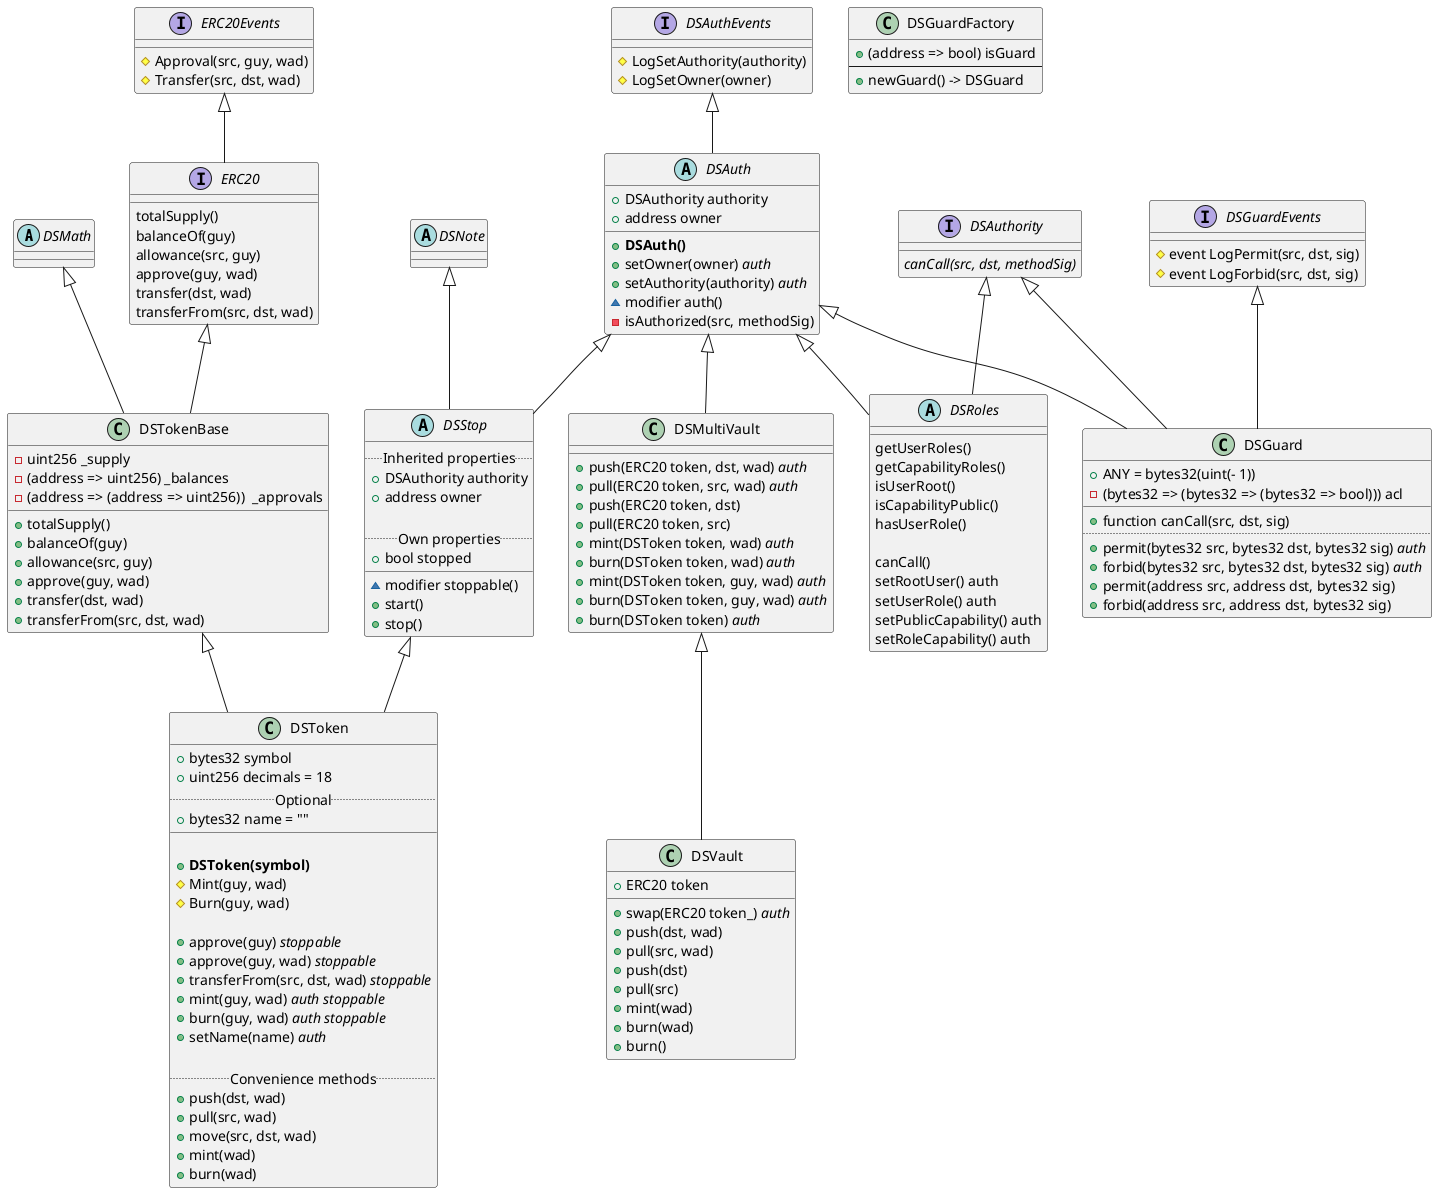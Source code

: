 @startuml

!define DAPPSYS
'!define SHOW_PACKAGES

!ifdef SHOW_PACKAGES
    package ds/math.sol {
        abstract class DSMath {
            - add(x, y)
            - sub(x, y)
            - mul(x, y)
            - min(x, y)
            - max(x, y)
            - imin(x, y)
            - imax(x, y)
            - wmul(x, y)
            - rmul(x, y)
            - wdiv(x, y)
            - rdiv(x, y)
            - rpow(x, n)
        }
    }

    package ds/note.sol {
        abstract class DSNote {
            # LogNote(sig, guy, foo, bar, wad, fax)
            ~ modifier note()
        }
    }

    package ds/auth.sol {
        interface DSAuthority
        interface DSAuthEvents
        abstract class DSAuth
    }

    package ds/guard.sol {
        interface DSGuardEvents
        class DSGuard
        class DSGuardFactory
    }

    package ds/roles.sol {
        abstract class DSRoles
    }

    package ds/stop.sol {
        abstract class DSStop
    }

    package ds/erc20.sol {
        interface ERC20Events
        interface ERC20
    }

    package ds/multivault.sol {
        interface DSMultiVaultEvents
        interface DSMultiVault
    }

    package ds/vault.sol {
        interface DSVault
    }

    package ds/base.sol {
        class DSTokenBase
    }

    package ds/token.sol {
        class DSToken
    }
!endif

abstract class DSMath {
}

abstract class DSNote {
}

interface DSAuthority {
    {abstract} canCall(src, dst, methodSig)
}

interface DSAuthEvents {
    # LogSetAuthority(authority)
    # LogSetOwner(owner)
}

abstract class DSAuth {
    + DSAuthority authority
    + address owner
    __
    + **DSAuth()**
    + setOwner(owner) //auth//
    + setAuthority(authority) //auth//
    ~ modifier auth()
    - isAuthorized(src, methodSig)
}

abstract class DSStop {
    .. Inherited properties ..
    + DSAuthority authority
    + address owner

    .. Own properties ..
    + bool stopped
    __
    ~ modifier stoppable()
    + start()
    + stop()
}

interface DSGuardEvents {
    # event LogPermit(src, dst, sig)
    # event LogForbid(src, dst, sig)
}

class DSGuard {
    + {field}ANY = bytes32(uint(- 1))
    - {field} (bytes32 => (bytes32 => (bytes32 => bool))) acl
    __
    + function canCall(src, dst, sig)
    ..
    + permit(bytes32 src, bytes32 dst, bytes32 sig) //auth//
    + forbid(bytes32 src, bytes32 dst, bytes32 sig) //auth//
    + permit(address src, address dst, bytes32 sig)
    + forbid(address src, address dst, bytes32 sig)
}

class DSGuardFactory {
    + (address => bool) isGuard
    --
    + newGuard() -> DSGuard
}

abstract class DSRoles {
    getUserRoles()
    getCapabilityRoles()
    isUserRoot()
    isCapabilityPublic()
    hasUserRole()

    canCall()
    setRootUser() auth
    setUserRole() auth
    setPublicCapability() auth
    setRoleCapability() auth
}

abstract class DSStop {
}

interface ERC20Events {
    # Approval(src, guy, wad)
    # Transfer(src, dst, wad)
}

interface ERC20 {
    totalSupply()
    balanceOf(guy)
    allowance(src, guy)
    approve(guy, wad)
    transfer(dst, wad)
    transferFrom(src, dst, wad)
}

class DSTokenBase {
    - uint256 _supply
    - {field} (address => uint256) _balances
    - {field} (address => (address => uint256))  _approvals
    __
    + totalSupply()
    + balanceOf(guy)
    + allowance(src, guy)
    + approve(guy, wad)
    + transfer(dst, wad)
    + transferFrom(src, dst, wad)
}

class DSToken {
    + bytes32 symbol
    + uint256 decimals = 18
    .. Optional ..
    + bytes32 name = ""
    __

    + **DSToken(symbol)**
    # Mint(guy, wad)
    # Burn(guy, wad)

    + approve(guy) //stoppable//
    + approve(guy, wad) //stoppable//
    + transferFrom(src, dst, wad) //stoppable//
    + mint(guy, wad) //auth stoppable//
    + burn(guy, wad) //auth stoppable//
    + setName(name) //auth//

    .. Convenience methods ..
    + push(dst, wad)
    + pull(src, wad)
    + move(src, dst, wad)
    + mint(wad)
    + burn(wad)
}

class DSMultiVault {
    + push(ERC20 token, dst, wad) //auth//
    + pull(ERC20 token, src, wad) //auth//
    + push(ERC20 token, dst)
    + pull(ERC20 token, src)
    + mint(DSToken token, wad) //auth//
    + burn(DSToken token, wad) //auth//
    + mint(DSToken token, guy, wad) //auth//
    + burn(DSToken token, guy, wad) //auth//
    + burn(DSToken token) //auth//
}

class DSVault {
    + ERC20 token
    __
    + swap(ERC20 token_) //auth//
    + push(dst, wad)
    + pull(src, wad)
    + push(dst)
    + pull(src)
    + mint(wad)
    + burn(wad)
    + burn()
}

DSAuthEvents <|-- DSAuth

DSAuth <|-- DSGuard
DSAuthority <|-- DSGuard
DSGuardEvents <|-- DSGuard

DSAuthority <|-- DSRoles
DSAuth <|-- DSRoles

DSNote <|-- DSStop
DSAuth <|-- DSStop

ERC20Events <|-- ERC20
ERC20 <|-- DSTokenBase
DSMath <|-- DSTokenBase

DSTokenBase <|-- DSToken
DSStop <|-- DSToken

DSAuth <|-- DSMultiVault
DSMultiVault <|-- DSVault

@enduml

